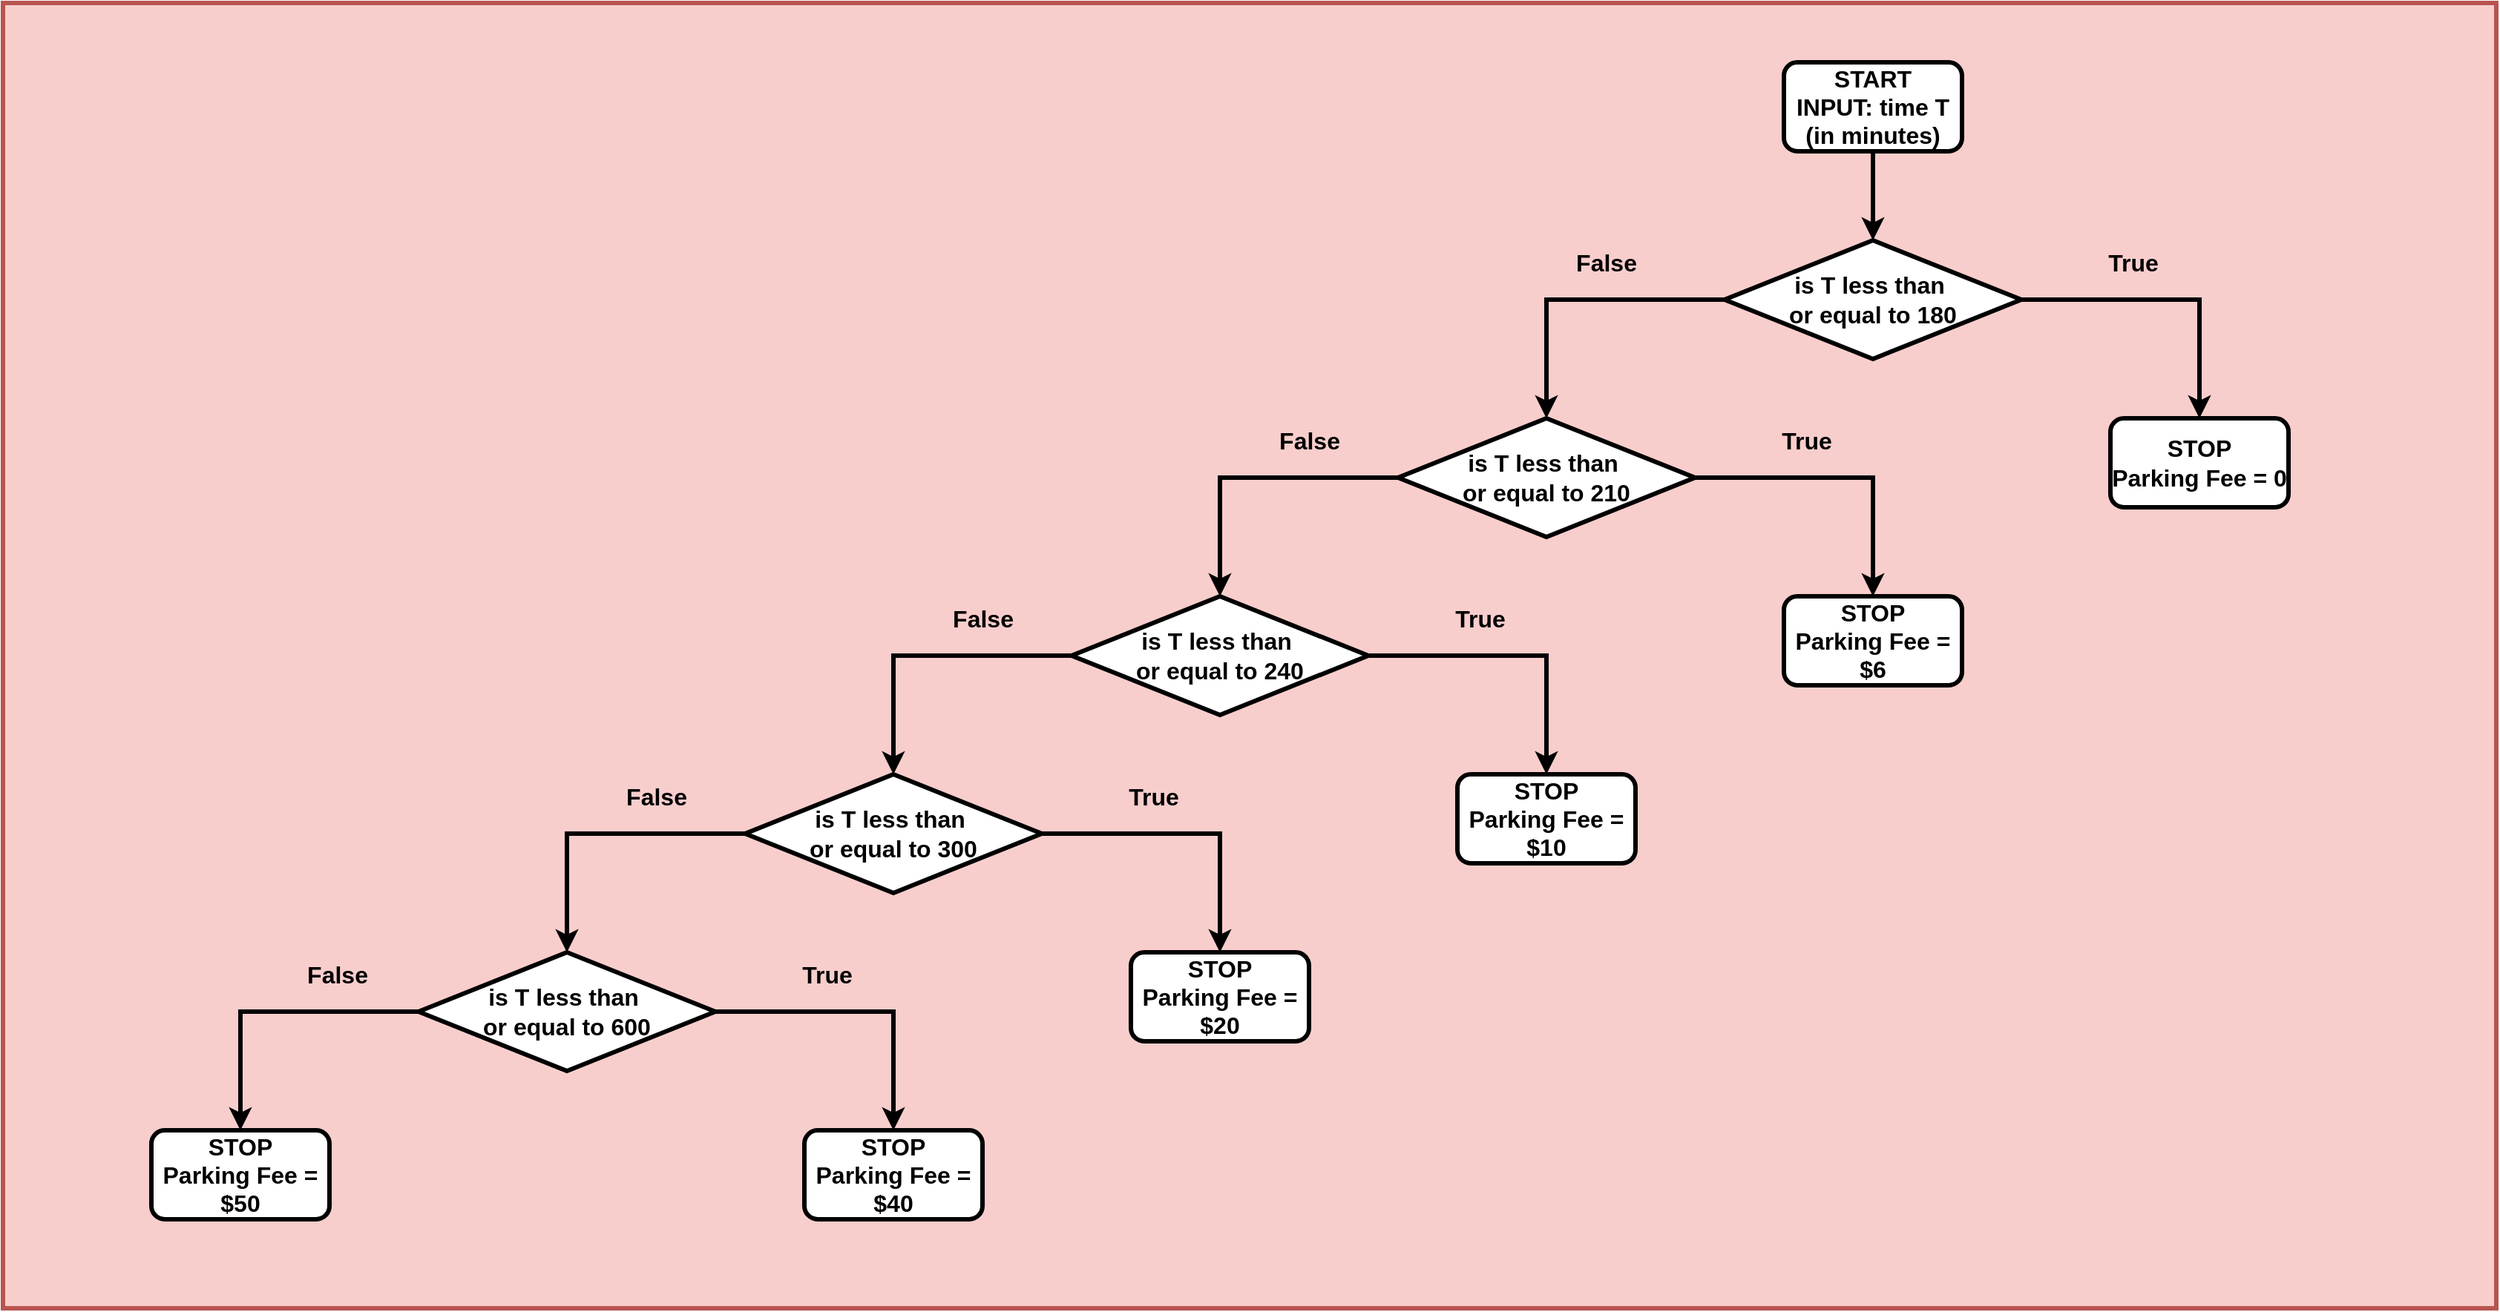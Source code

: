 <mxfile version="24.7.7">
  <diagram name="Page-1" id="IT8k9cWbNbt9AyzxBjVA">
    <mxGraphModel dx="2290" dy="1895" grid="1" gridSize="10" guides="1" tooltips="1" connect="1" arrows="1" fold="1" page="1" pageScale="1" pageWidth="850" pageHeight="1100" math="0" shadow="0">
      <root>
        <mxCell id="0" />
        <mxCell id="1" parent="0" />
        <mxCell id="HWcQ_Y_tHyOPNOysABZA-34" value="" style="rounded=0;whiteSpace=wrap;html=1;fillColor=#f8cecc;strokeColor=#b85450;fontSize=16;strokeWidth=3;fontStyle=1" vertex="1" parent="1">
          <mxGeometry x="-480" width="1680" height="880" as="geometry" />
        </mxCell>
        <mxCell id="HWcQ_Y_tHyOPNOysABZA-1" value="START&lt;div style=&quot;font-size: 16px;&quot;&gt;INPUT: time T (in minutes)&lt;/div&gt;" style="rounded=1;whiteSpace=wrap;html=1;fontSize=16;strokeWidth=3;fontStyle=1" vertex="1" parent="1">
          <mxGeometry x="720" y="40" width="120" height="60" as="geometry" />
        </mxCell>
        <mxCell id="HWcQ_Y_tHyOPNOysABZA-2" value="" style="endArrow=classic;html=1;rounded=0;fontSize=16;strokeWidth=3;fontStyle=1" edge="1" parent="1">
          <mxGeometry width="50" height="50" relative="1" as="geometry">
            <mxPoint x="780" y="100" as="sourcePoint" />
            <mxPoint x="780" y="160" as="targetPoint" />
          </mxGeometry>
        </mxCell>
        <mxCell id="HWcQ_Y_tHyOPNOysABZA-3" value="is T less than&amp;nbsp;&lt;div&gt;or equal to 180&lt;/div&gt;" style="rhombus;whiteSpace=wrap;html=1;fontSize=16;strokeWidth=3;fontStyle=1" vertex="1" parent="1">
          <mxGeometry x="680" y="160" width="200" height="80" as="geometry" />
        </mxCell>
        <mxCell id="HWcQ_Y_tHyOPNOysABZA-4" value="" style="endArrow=classic;html=1;rounded=0;fontSize=16;strokeWidth=3;fontStyle=1" edge="1" parent="1">
          <mxGeometry width="50" height="50" relative="1" as="geometry">
            <mxPoint x="880" y="200" as="sourcePoint" />
            <mxPoint x="1000" y="280" as="targetPoint" />
            <Array as="points">
              <mxPoint x="1000" y="200" />
            </Array>
          </mxGeometry>
        </mxCell>
        <mxCell id="HWcQ_Y_tHyOPNOysABZA-5" value="" style="endArrow=classic;html=1;rounded=0;fontSize=16;strokeWidth=3;fontStyle=1" edge="1" parent="1">
          <mxGeometry width="50" height="50" relative="1" as="geometry">
            <mxPoint x="680" y="200" as="sourcePoint" />
            <mxPoint x="560" y="280" as="targetPoint" />
            <Array as="points">
              <mxPoint x="560" y="200" />
            </Array>
          </mxGeometry>
        </mxCell>
        <mxCell id="HWcQ_Y_tHyOPNOysABZA-6" value="False" style="text;html=1;align=center;verticalAlign=middle;resizable=0;points=[];autosize=1;strokeColor=none;fillColor=none;fontSize=16;strokeWidth=3;fontStyle=1" vertex="1" parent="1">
          <mxGeometry x="570" y="160" width="60" height="30" as="geometry" />
        </mxCell>
        <mxCell id="HWcQ_Y_tHyOPNOysABZA-7" value="True" style="text;html=1;align=center;verticalAlign=middle;resizable=0;points=[];autosize=1;strokeColor=none;fillColor=none;fontSize=16;strokeWidth=3;fontStyle=1" vertex="1" parent="1">
          <mxGeometry x="925" y="160" width="60" height="30" as="geometry" />
        </mxCell>
        <mxCell id="HWcQ_Y_tHyOPNOysABZA-8" value="STOP&lt;br style=&quot;font-size: 16px;&quot;&gt;Parking Fee = 0" style="rounded=1;whiteSpace=wrap;html=1;fontSize=16;strokeWidth=3;fontStyle=1" vertex="1" parent="1">
          <mxGeometry x="940" y="280" width="120" height="60" as="geometry" />
        </mxCell>
        <mxCell id="HWcQ_Y_tHyOPNOysABZA-9" value="is T less than&amp;nbsp;&lt;div&gt;or equal to 210&lt;/div&gt;" style="rhombus;whiteSpace=wrap;html=1;fontSize=16;strokeWidth=3;fontStyle=1" vertex="1" parent="1">
          <mxGeometry x="460" y="280" width="200" height="80" as="geometry" />
        </mxCell>
        <mxCell id="HWcQ_Y_tHyOPNOysABZA-10" value="" style="endArrow=classic;html=1;rounded=0;fontSize=16;strokeWidth=3;fontStyle=1" edge="1" parent="1">
          <mxGeometry width="50" height="50" relative="1" as="geometry">
            <mxPoint x="660" y="320" as="sourcePoint" />
            <mxPoint x="780" y="400" as="targetPoint" />
            <Array as="points">
              <mxPoint x="780" y="320" />
            </Array>
          </mxGeometry>
        </mxCell>
        <mxCell id="HWcQ_Y_tHyOPNOysABZA-11" value="True" style="text;html=1;align=center;verticalAlign=middle;resizable=0;points=[];autosize=1;strokeColor=none;fillColor=none;fontSize=16;strokeWidth=3;fontStyle=1" vertex="1" parent="1">
          <mxGeometry x="705" y="280" width="60" height="30" as="geometry" />
        </mxCell>
        <mxCell id="HWcQ_Y_tHyOPNOysABZA-12" value="STOP&lt;br style=&quot;font-size: 16px;&quot;&gt;Parking Fee = $6" style="rounded=1;whiteSpace=wrap;html=1;fontSize=16;strokeWidth=3;fontStyle=1" vertex="1" parent="1">
          <mxGeometry x="720" y="400" width="120" height="60" as="geometry" />
        </mxCell>
        <mxCell id="HWcQ_Y_tHyOPNOysABZA-13" value="" style="endArrow=classic;html=1;rounded=0;fontSize=16;strokeWidth=3;fontStyle=1" edge="1" parent="1">
          <mxGeometry width="50" height="50" relative="1" as="geometry">
            <mxPoint x="460" y="320" as="sourcePoint" />
            <mxPoint x="340" y="400" as="targetPoint" />
            <Array as="points">
              <mxPoint x="340" y="320" />
            </Array>
          </mxGeometry>
        </mxCell>
        <mxCell id="HWcQ_Y_tHyOPNOysABZA-14" value="is T less than&amp;nbsp;&lt;div&gt;or equal to 240&lt;/div&gt;" style="rhombus;whiteSpace=wrap;html=1;fontSize=16;strokeWidth=3;fontStyle=1" vertex="1" parent="1">
          <mxGeometry x="240" y="400" width="200" height="80" as="geometry" />
        </mxCell>
        <mxCell id="HWcQ_Y_tHyOPNOysABZA-15" value="" style="endArrow=classic;html=1;rounded=0;fontSize=16;strokeWidth=3;fontStyle=1" edge="1" parent="1">
          <mxGeometry width="50" height="50" relative="1" as="geometry">
            <mxPoint x="440" y="440" as="sourcePoint" />
            <mxPoint x="560" y="520" as="targetPoint" />
            <Array as="points">
              <mxPoint x="560" y="440" />
            </Array>
          </mxGeometry>
        </mxCell>
        <mxCell id="HWcQ_Y_tHyOPNOysABZA-16" value="True" style="text;html=1;align=center;verticalAlign=middle;resizable=0;points=[];autosize=1;strokeColor=none;fillColor=none;fontSize=16;strokeWidth=3;fontStyle=1" vertex="1" parent="1">
          <mxGeometry x="485" y="400" width="60" height="30" as="geometry" />
        </mxCell>
        <mxCell id="HWcQ_Y_tHyOPNOysABZA-17" value="STOP&lt;br style=&quot;font-size: 16px;&quot;&gt;Parking Fee = $10" style="rounded=1;whiteSpace=wrap;html=1;fontSize=16;strokeWidth=3;fontStyle=1" vertex="1" parent="1">
          <mxGeometry x="500" y="520" width="120" height="60" as="geometry" />
        </mxCell>
        <mxCell id="HWcQ_Y_tHyOPNOysABZA-18" value="False" style="text;html=1;align=center;verticalAlign=middle;resizable=0;points=[];autosize=1;strokeColor=none;fillColor=none;fontSize=16;strokeWidth=3;fontStyle=1" vertex="1" parent="1">
          <mxGeometry x="370" y="280" width="60" height="30" as="geometry" />
        </mxCell>
        <mxCell id="HWcQ_Y_tHyOPNOysABZA-19" value="" style="endArrow=classic;html=1;rounded=0;fontSize=16;strokeWidth=3;fontStyle=1" edge="1" parent="1">
          <mxGeometry width="50" height="50" relative="1" as="geometry">
            <mxPoint x="240" y="440" as="sourcePoint" />
            <mxPoint x="120" y="520" as="targetPoint" />
            <Array as="points">
              <mxPoint x="120" y="440" />
            </Array>
          </mxGeometry>
        </mxCell>
        <mxCell id="HWcQ_Y_tHyOPNOysABZA-20" value="is T less than&amp;nbsp;&lt;div&gt;or equal to 300&lt;/div&gt;" style="rhombus;whiteSpace=wrap;html=1;fontSize=16;strokeWidth=3;fontStyle=1" vertex="1" parent="1">
          <mxGeometry x="20" y="520" width="200" height="80" as="geometry" />
        </mxCell>
        <mxCell id="HWcQ_Y_tHyOPNOysABZA-21" value="" style="endArrow=classic;html=1;rounded=0;fontSize=16;strokeWidth=3;fontStyle=1" edge="1" parent="1">
          <mxGeometry width="50" height="50" relative="1" as="geometry">
            <mxPoint x="220" y="560" as="sourcePoint" />
            <mxPoint x="340" y="640" as="targetPoint" />
            <Array as="points">
              <mxPoint x="340" y="560" />
            </Array>
          </mxGeometry>
        </mxCell>
        <mxCell id="HWcQ_Y_tHyOPNOysABZA-22" value="True" style="text;html=1;align=center;verticalAlign=middle;resizable=0;points=[];autosize=1;strokeColor=none;fillColor=none;fontSize=16;strokeWidth=3;fontStyle=1" vertex="1" parent="1">
          <mxGeometry x="265" y="520" width="60" height="30" as="geometry" />
        </mxCell>
        <mxCell id="HWcQ_Y_tHyOPNOysABZA-23" value="STOP&lt;br style=&quot;font-size: 16px;&quot;&gt;Parking Fee = $20" style="rounded=1;whiteSpace=wrap;html=1;fontSize=16;strokeWidth=3;fontStyle=1" vertex="1" parent="1">
          <mxGeometry x="280" y="640" width="120" height="60" as="geometry" />
        </mxCell>
        <mxCell id="HWcQ_Y_tHyOPNOysABZA-24" value="False" style="text;html=1;align=center;verticalAlign=middle;resizable=0;points=[];autosize=1;strokeColor=none;fillColor=none;fontSize=16;strokeWidth=3;fontStyle=1" vertex="1" parent="1">
          <mxGeometry x="150" y="400" width="60" height="30" as="geometry" />
        </mxCell>
        <mxCell id="HWcQ_Y_tHyOPNOysABZA-25" value="" style="endArrow=classic;html=1;rounded=0;fontSize=16;strokeWidth=3;fontStyle=1" edge="1" parent="1">
          <mxGeometry width="50" height="50" relative="1" as="geometry">
            <mxPoint x="20" y="560" as="sourcePoint" />
            <mxPoint x="-100" y="640" as="targetPoint" />
            <Array as="points">
              <mxPoint x="-100" y="560" />
            </Array>
          </mxGeometry>
        </mxCell>
        <mxCell id="HWcQ_Y_tHyOPNOysABZA-26" value="is T less than&amp;nbsp;&lt;div&gt;or equal to 600&lt;/div&gt;" style="rhombus;whiteSpace=wrap;html=1;fontSize=16;strokeWidth=3;fontStyle=1" vertex="1" parent="1">
          <mxGeometry x="-200" y="640" width="200" height="80" as="geometry" />
        </mxCell>
        <mxCell id="HWcQ_Y_tHyOPNOysABZA-27" value="" style="endArrow=classic;html=1;rounded=0;fontSize=16;strokeWidth=3;fontStyle=1" edge="1" parent="1">
          <mxGeometry width="50" height="50" relative="1" as="geometry">
            <mxPoint y="680" as="sourcePoint" />
            <mxPoint x="120" y="760" as="targetPoint" />
            <Array as="points">
              <mxPoint x="120" y="680" />
            </Array>
          </mxGeometry>
        </mxCell>
        <mxCell id="HWcQ_Y_tHyOPNOysABZA-28" value="True" style="text;html=1;align=center;verticalAlign=middle;resizable=0;points=[];autosize=1;strokeColor=none;fillColor=none;fontSize=16;strokeWidth=3;fontStyle=1" vertex="1" parent="1">
          <mxGeometry x="45" y="640" width="60" height="30" as="geometry" />
        </mxCell>
        <mxCell id="HWcQ_Y_tHyOPNOysABZA-29" value="STOP&lt;br style=&quot;font-size: 16px;&quot;&gt;Parking Fee = $40" style="rounded=1;whiteSpace=wrap;html=1;fontSize=16;strokeWidth=3;fontStyle=1" vertex="1" parent="1">
          <mxGeometry x="60" y="760" width="120" height="60" as="geometry" />
        </mxCell>
        <mxCell id="HWcQ_Y_tHyOPNOysABZA-30" value="False" style="text;html=1;align=center;verticalAlign=middle;resizable=0;points=[];autosize=1;strokeColor=none;fillColor=none;fontSize=16;strokeWidth=3;fontStyle=1" vertex="1" parent="1">
          <mxGeometry x="-70" y="520" width="60" height="30" as="geometry" />
        </mxCell>
        <mxCell id="HWcQ_Y_tHyOPNOysABZA-31" value="" style="endArrow=classic;html=1;rounded=0;fontSize=16;strokeWidth=3;fontStyle=1" edge="1" parent="1">
          <mxGeometry width="50" height="50" relative="1" as="geometry">
            <mxPoint x="-200" y="680" as="sourcePoint" />
            <mxPoint x="-320" y="760" as="targetPoint" />
            <Array as="points">
              <mxPoint x="-320" y="680" />
            </Array>
          </mxGeometry>
        </mxCell>
        <mxCell id="HWcQ_Y_tHyOPNOysABZA-32" value="False" style="text;html=1;align=center;verticalAlign=middle;resizable=0;points=[];autosize=1;strokeColor=none;fillColor=none;fontSize=16;strokeWidth=3;fontStyle=1" vertex="1" parent="1">
          <mxGeometry x="-285" y="640" width="60" height="30" as="geometry" />
        </mxCell>
        <mxCell id="HWcQ_Y_tHyOPNOysABZA-33" value="STOP&lt;br style=&quot;font-size: 16px;&quot;&gt;Parking Fee = $50" style="rounded=1;whiteSpace=wrap;html=1;fontSize=16;strokeWidth=3;fontStyle=1" vertex="1" parent="1">
          <mxGeometry x="-380" y="760" width="120" height="60" as="geometry" />
        </mxCell>
      </root>
    </mxGraphModel>
  </diagram>
</mxfile>
